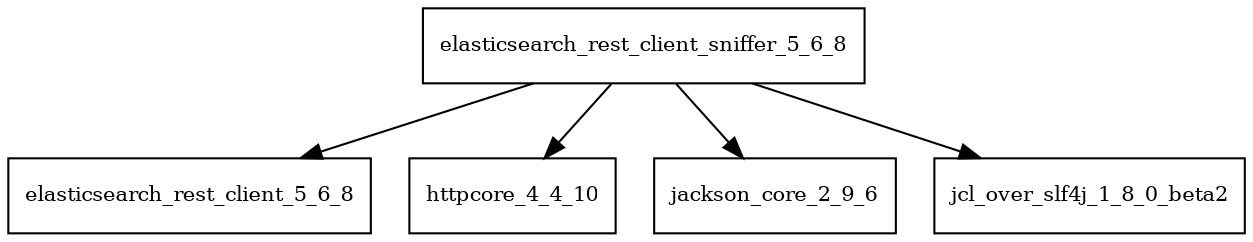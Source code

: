 digraph elasticsearch_rest_client_sniffer_5_6_8_dependencies {
  node [shape = box, fontsize=10.0];
  elasticsearch_rest_client_sniffer_5_6_8 -> elasticsearch_rest_client_5_6_8;
  elasticsearch_rest_client_sniffer_5_6_8 -> httpcore_4_4_10;
  elasticsearch_rest_client_sniffer_5_6_8 -> jackson_core_2_9_6;
  elasticsearch_rest_client_sniffer_5_6_8 -> jcl_over_slf4j_1_8_0_beta2;
}
